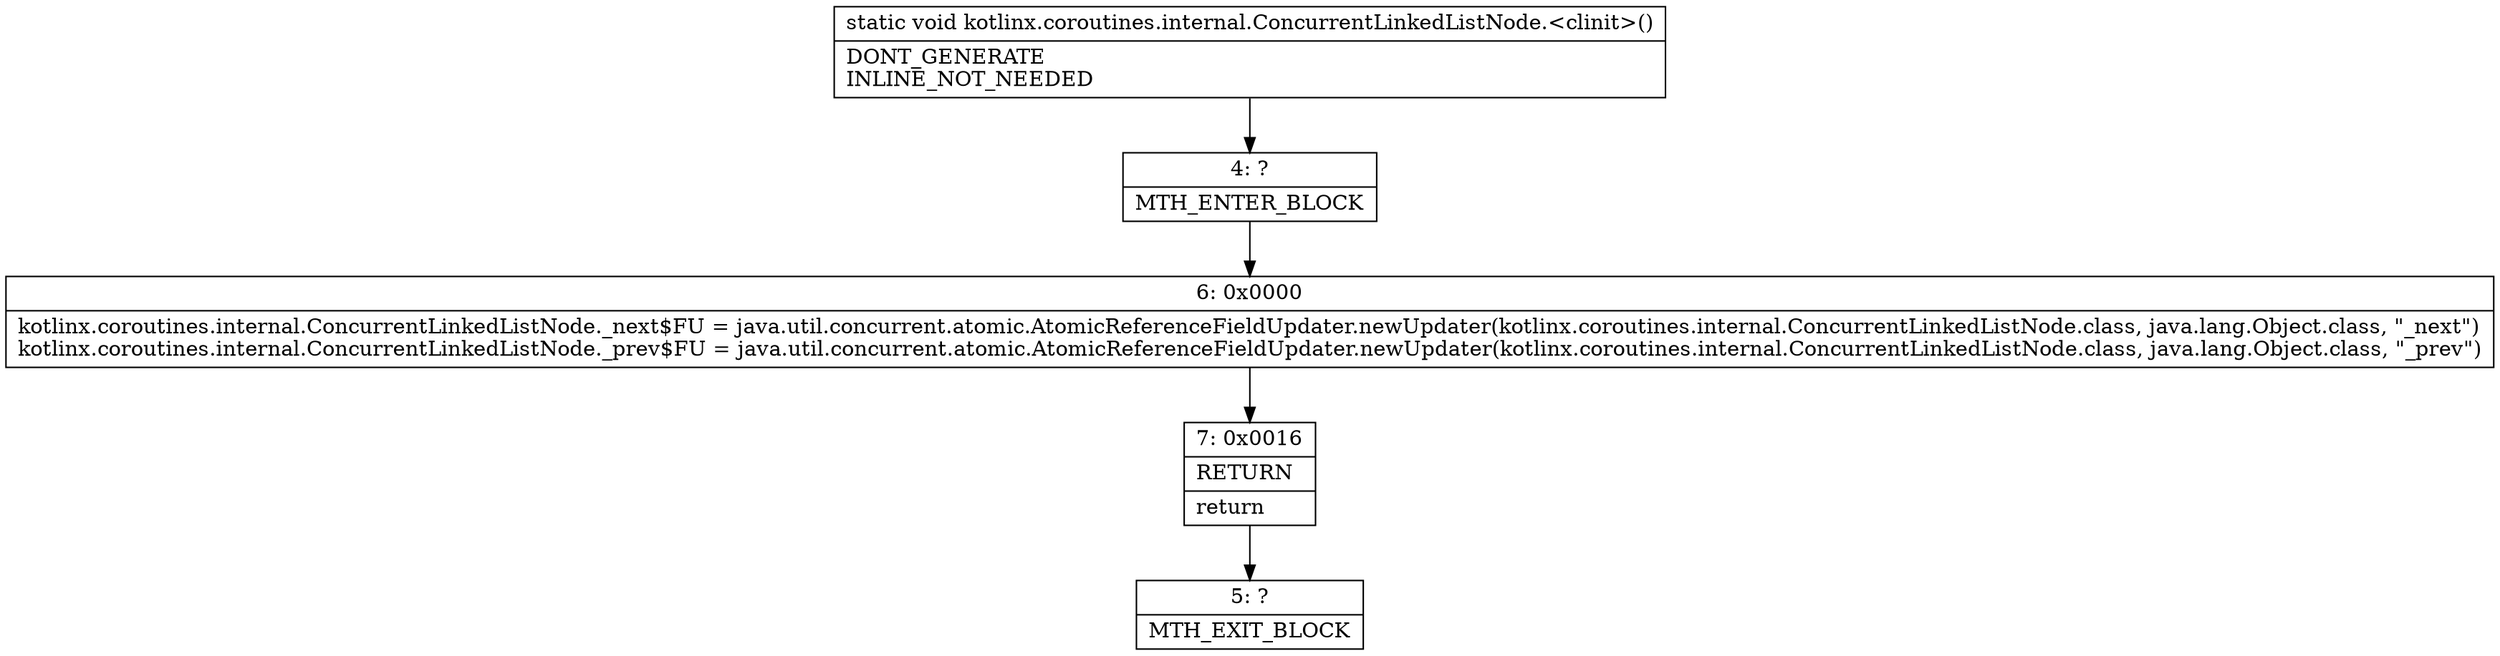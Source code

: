 digraph "CFG forkotlinx.coroutines.internal.ConcurrentLinkedListNode.\<clinit\>()V" {
Node_4 [shape=record,label="{4\:\ ?|MTH_ENTER_BLOCK\l}"];
Node_6 [shape=record,label="{6\:\ 0x0000|kotlinx.coroutines.internal.ConcurrentLinkedListNode._next$FU = java.util.concurrent.atomic.AtomicReferenceFieldUpdater.newUpdater(kotlinx.coroutines.internal.ConcurrentLinkedListNode.class, java.lang.Object.class, \"_next\")\lkotlinx.coroutines.internal.ConcurrentLinkedListNode._prev$FU = java.util.concurrent.atomic.AtomicReferenceFieldUpdater.newUpdater(kotlinx.coroutines.internal.ConcurrentLinkedListNode.class, java.lang.Object.class, \"_prev\")\l}"];
Node_7 [shape=record,label="{7\:\ 0x0016|RETURN\l|return\l}"];
Node_5 [shape=record,label="{5\:\ ?|MTH_EXIT_BLOCK\l}"];
MethodNode[shape=record,label="{static void kotlinx.coroutines.internal.ConcurrentLinkedListNode.\<clinit\>()  | DONT_GENERATE\lINLINE_NOT_NEEDED\l}"];
MethodNode -> Node_4;Node_4 -> Node_6;
Node_6 -> Node_7;
Node_7 -> Node_5;
}

